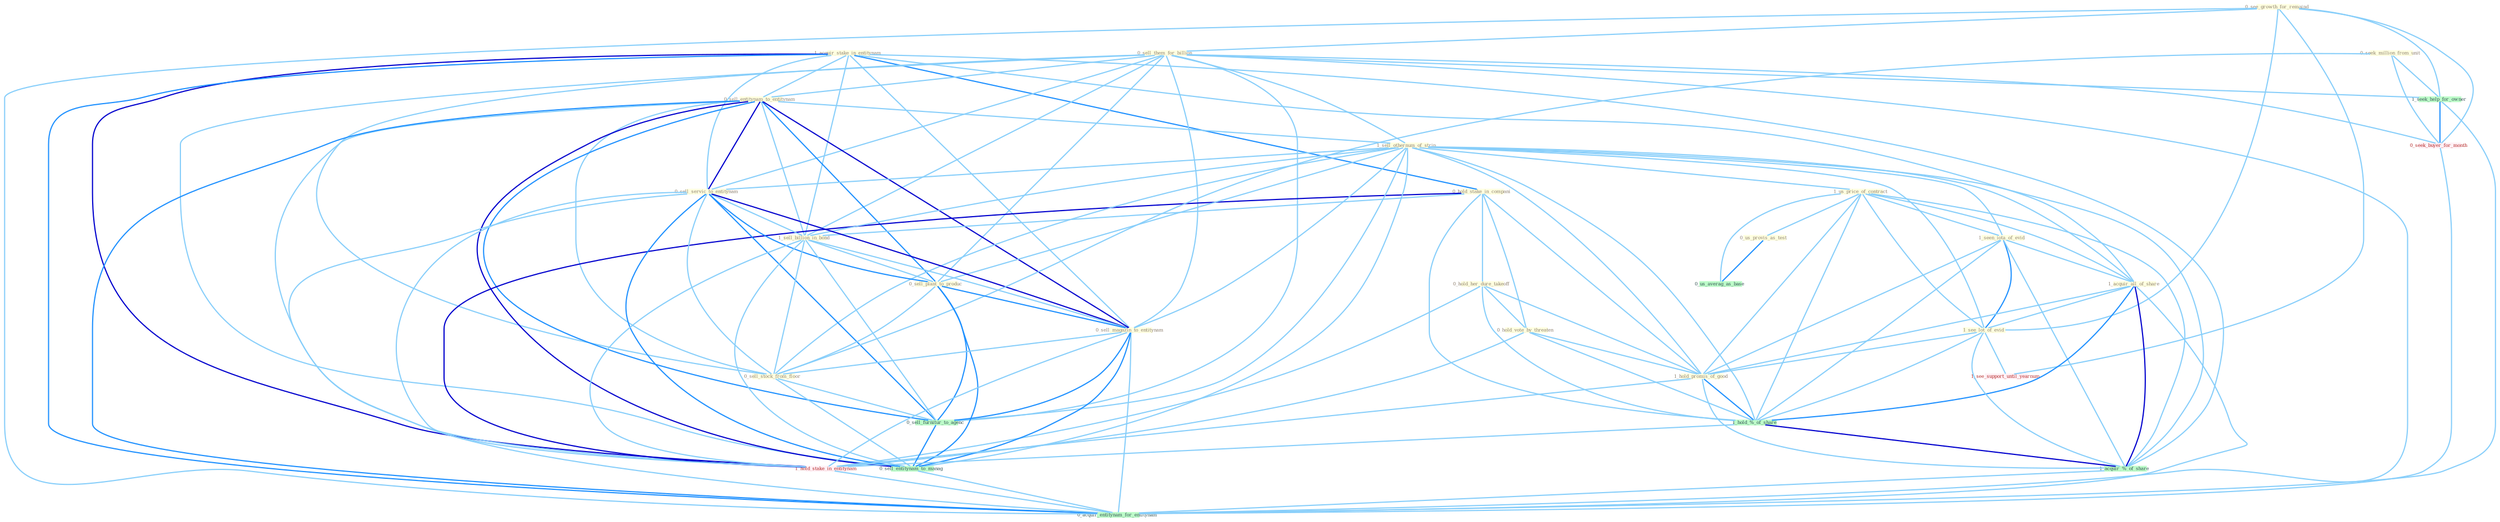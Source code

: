Graph G{ 
    node
    [shape=polygon,style=filled,width=.5,height=.06,color="#BDFCC9",fixedsize=true,fontsize=4,
    fontcolor="#2f4f4f"];
    {node
    [color="#ffffe0", fontcolor="#8b7d6b"] "1_acquir_stake_in_entitynam " "0_see_growth_for_remaind " "0_sell_them_for_billion " "0_sell_entitynam_to_entitynam " "0_hold_stake_in_compani " "0_hold_her_dure_takeoff " "1_sell_othernum_of_strip " "0_hold_vote_by_threaten " "0_sell_servic_to_entitynam " "1_sell_billion_in_bond " "0_seek_million_from_unit " "0_sell_plant_to_produc " "1_us_price_of_contract " "1_seen_iota_of_evid " "1_acquir_all_of_share " "0_sell_magazin_to_entitynam " "1_see_lot_of_evid " "1_hold_promis_of_good " "0_us_provis_as_test " "0_sell_stock_from_floor "}
{node [color="#fff0f5", fontcolor="#b22222"] "1_hold_stake_in_entitynam " "0_seek_buyer_for_month " "1_see_support_until_yearnum "}
edge [color="#B0E2FF"];

	"1_acquir_stake_in_entitynam " -- "0_sell_entitynam_to_entitynam " [w="1", color="#87cefa" ];
	"1_acquir_stake_in_entitynam " -- "0_hold_stake_in_compani " [w="2", color="#1e90ff" , len=0.8];
	"1_acquir_stake_in_entitynam " -- "0_sell_servic_to_entitynam " [w="1", color="#87cefa" ];
	"1_acquir_stake_in_entitynam " -- "1_sell_billion_in_bond " [w="1", color="#87cefa" ];
	"1_acquir_stake_in_entitynam " -- "1_acquir_all_of_share " [w="1", color="#87cefa" ];
	"1_acquir_stake_in_entitynam " -- "0_sell_magazin_to_entitynam " [w="1", color="#87cefa" ];
	"1_acquir_stake_in_entitynam " -- "1_hold_stake_in_entitynam " [w="3", color="#0000cd" , len=0.6];
	"1_acquir_stake_in_entitynam " -- "1_acquir_%_of_share " [w="1", color="#87cefa" ];
	"1_acquir_stake_in_entitynam " -- "0_acquir_entitynam_for_entitynam " [w="2", color="#1e90ff" , len=0.8];
	"0_see_growth_for_remaind " -- "0_sell_them_for_billion " [w="1", color="#87cefa" ];
	"0_see_growth_for_remaind " -- "1_see_lot_of_evid " [w="1", color="#87cefa" ];
	"0_see_growth_for_remaind " -- "1_seek_help_for_owner " [w="1", color="#87cefa" ];
	"0_see_growth_for_remaind " -- "0_seek_buyer_for_month " [w="1", color="#87cefa" ];
	"0_see_growth_for_remaind " -- "1_see_support_until_yearnum " [w="1", color="#87cefa" ];
	"0_see_growth_for_remaind " -- "0_acquir_entitynam_for_entitynam " [w="1", color="#87cefa" ];
	"0_sell_them_for_billion " -- "0_sell_entitynam_to_entitynam " [w="1", color="#87cefa" ];
	"0_sell_them_for_billion " -- "1_sell_othernum_of_strip " [w="1", color="#87cefa" ];
	"0_sell_them_for_billion " -- "0_sell_servic_to_entitynam " [w="1", color="#87cefa" ];
	"0_sell_them_for_billion " -- "1_sell_billion_in_bond " [w="1", color="#87cefa" ];
	"0_sell_them_for_billion " -- "0_sell_plant_to_produc " [w="1", color="#87cefa" ];
	"0_sell_them_for_billion " -- "0_sell_magazin_to_entitynam " [w="1", color="#87cefa" ];
	"0_sell_them_for_billion " -- "0_sell_stock_from_floor " [w="1", color="#87cefa" ];
	"0_sell_them_for_billion " -- "1_seek_help_for_owner " [w="1", color="#87cefa" ];
	"0_sell_them_for_billion " -- "0_seek_buyer_for_month " [w="1", color="#87cefa" ];
	"0_sell_them_for_billion " -- "0_sell_furnitur_to_agenc " [w="1", color="#87cefa" ];
	"0_sell_them_for_billion " -- "0_sell_entitynam_to_manag " [w="1", color="#87cefa" ];
	"0_sell_them_for_billion " -- "0_acquir_entitynam_for_entitynam " [w="1", color="#87cefa" ];
	"0_sell_entitynam_to_entitynam " -- "1_sell_othernum_of_strip " [w="1", color="#87cefa" ];
	"0_sell_entitynam_to_entitynam " -- "0_sell_servic_to_entitynam " [w="3", color="#0000cd" , len=0.6];
	"0_sell_entitynam_to_entitynam " -- "1_sell_billion_in_bond " [w="1", color="#87cefa" ];
	"0_sell_entitynam_to_entitynam " -- "0_sell_plant_to_produc " [w="2", color="#1e90ff" , len=0.8];
	"0_sell_entitynam_to_entitynam " -- "0_sell_magazin_to_entitynam " [w="3", color="#0000cd" , len=0.6];
	"0_sell_entitynam_to_entitynam " -- "0_sell_stock_from_floor " [w="1", color="#87cefa" ];
	"0_sell_entitynam_to_entitynam " -- "1_hold_stake_in_entitynam " [w="1", color="#87cefa" ];
	"0_sell_entitynam_to_entitynam " -- "0_sell_furnitur_to_agenc " [w="2", color="#1e90ff" , len=0.8];
	"0_sell_entitynam_to_entitynam " -- "0_sell_entitynam_to_manag " [w="3", color="#0000cd" , len=0.6];
	"0_sell_entitynam_to_entitynam " -- "0_acquir_entitynam_for_entitynam " [w="2", color="#1e90ff" , len=0.8];
	"0_hold_stake_in_compani " -- "0_hold_her_dure_takeoff " [w="1", color="#87cefa" ];
	"0_hold_stake_in_compani " -- "0_hold_vote_by_threaten " [w="1", color="#87cefa" ];
	"0_hold_stake_in_compani " -- "1_sell_billion_in_bond " [w="1", color="#87cefa" ];
	"0_hold_stake_in_compani " -- "1_hold_promis_of_good " [w="1", color="#87cefa" ];
	"0_hold_stake_in_compani " -- "1_hold_%_of_share " [w="1", color="#87cefa" ];
	"0_hold_stake_in_compani " -- "1_hold_stake_in_entitynam " [w="3", color="#0000cd" , len=0.6];
	"0_hold_her_dure_takeoff " -- "0_hold_vote_by_threaten " [w="1", color="#87cefa" ];
	"0_hold_her_dure_takeoff " -- "1_hold_promis_of_good " [w="1", color="#87cefa" ];
	"0_hold_her_dure_takeoff " -- "1_hold_%_of_share " [w="1", color="#87cefa" ];
	"0_hold_her_dure_takeoff " -- "1_hold_stake_in_entitynam " [w="1", color="#87cefa" ];
	"1_sell_othernum_of_strip " -- "0_sell_servic_to_entitynam " [w="1", color="#87cefa" ];
	"1_sell_othernum_of_strip " -- "1_sell_billion_in_bond " [w="1", color="#87cefa" ];
	"1_sell_othernum_of_strip " -- "0_sell_plant_to_produc " [w="1", color="#87cefa" ];
	"1_sell_othernum_of_strip " -- "1_us_price_of_contract " [w="1", color="#87cefa" ];
	"1_sell_othernum_of_strip " -- "1_seen_iota_of_evid " [w="1", color="#87cefa" ];
	"1_sell_othernum_of_strip " -- "1_acquir_all_of_share " [w="1", color="#87cefa" ];
	"1_sell_othernum_of_strip " -- "0_sell_magazin_to_entitynam " [w="1", color="#87cefa" ];
	"1_sell_othernum_of_strip " -- "1_see_lot_of_evid " [w="1", color="#87cefa" ];
	"1_sell_othernum_of_strip " -- "1_hold_promis_of_good " [w="1", color="#87cefa" ];
	"1_sell_othernum_of_strip " -- "0_sell_stock_from_floor " [w="1", color="#87cefa" ];
	"1_sell_othernum_of_strip " -- "1_hold_%_of_share " [w="1", color="#87cefa" ];
	"1_sell_othernum_of_strip " -- "1_acquir_%_of_share " [w="1", color="#87cefa" ];
	"1_sell_othernum_of_strip " -- "0_sell_furnitur_to_agenc " [w="1", color="#87cefa" ];
	"1_sell_othernum_of_strip " -- "0_sell_entitynam_to_manag " [w="1", color="#87cefa" ];
	"0_hold_vote_by_threaten " -- "1_hold_promis_of_good " [w="1", color="#87cefa" ];
	"0_hold_vote_by_threaten " -- "1_hold_%_of_share " [w="1", color="#87cefa" ];
	"0_hold_vote_by_threaten " -- "1_hold_stake_in_entitynam " [w="1", color="#87cefa" ];
	"0_sell_servic_to_entitynam " -- "1_sell_billion_in_bond " [w="1", color="#87cefa" ];
	"0_sell_servic_to_entitynam " -- "0_sell_plant_to_produc " [w="2", color="#1e90ff" , len=0.8];
	"0_sell_servic_to_entitynam " -- "0_sell_magazin_to_entitynam " [w="3", color="#0000cd" , len=0.6];
	"0_sell_servic_to_entitynam " -- "0_sell_stock_from_floor " [w="1", color="#87cefa" ];
	"0_sell_servic_to_entitynam " -- "1_hold_stake_in_entitynam " [w="1", color="#87cefa" ];
	"0_sell_servic_to_entitynam " -- "0_sell_furnitur_to_agenc " [w="2", color="#1e90ff" , len=0.8];
	"0_sell_servic_to_entitynam " -- "0_sell_entitynam_to_manag " [w="2", color="#1e90ff" , len=0.8];
	"0_sell_servic_to_entitynam " -- "0_acquir_entitynam_for_entitynam " [w="1", color="#87cefa" ];
	"1_sell_billion_in_bond " -- "0_sell_plant_to_produc " [w="1", color="#87cefa" ];
	"1_sell_billion_in_bond " -- "0_sell_magazin_to_entitynam " [w="1", color="#87cefa" ];
	"1_sell_billion_in_bond " -- "0_sell_stock_from_floor " [w="1", color="#87cefa" ];
	"1_sell_billion_in_bond " -- "1_hold_stake_in_entitynam " [w="1", color="#87cefa" ];
	"1_sell_billion_in_bond " -- "0_sell_furnitur_to_agenc " [w="1", color="#87cefa" ];
	"1_sell_billion_in_bond " -- "0_sell_entitynam_to_manag " [w="1", color="#87cefa" ];
	"0_seek_million_from_unit " -- "0_sell_stock_from_floor " [w="1", color="#87cefa" ];
	"0_seek_million_from_unit " -- "1_seek_help_for_owner " [w="1", color="#87cefa" ];
	"0_seek_million_from_unit " -- "0_seek_buyer_for_month " [w="1", color="#87cefa" ];
	"0_sell_plant_to_produc " -- "0_sell_magazin_to_entitynam " [w="2", color="#1e90ff" , len=0.8];
	"0_sell_plant_to_produc " -- "0_sell_stock_from_floor " [w="1", color="#87cefa" ];
	"0_sell_plant_to_produc " -- "0_sell_furnitur_to_agenc " [w="2", color="#1e90ff" , len=0.8];
	"0_sell_plant_to_produc " -- "0_sell_entitynam_to_manag " [w="2", color="#1e90ff" , len=0.8];
	"1_us_price_of_contract " -- "1_seen_iota_of_evid " [w="1", color="#87cefa" ];
	"1_us_price_of_contract " -- "1_acquir_all_of_share " [w="1", color="#87cefa" ];
	"1_us_price_of_contract " -- "1_see_lot_of_evid " [w="1", color="#87cefa" ];
	"1_us_price_of_contract " -- "1_hold_promis_of_good " [w="1", color="#87cefa" ];
	"1_us_price_of_contract " -- "0_us_provis_as_test " [w="1", color="#87cefa" ];
	"1_us_price_of_contract " -- "1_hold_%_of_share " [w="1", color="#87cefa" ];
	"1_us_price_of_contract " -- "1_acquir_%_of_share " [w="1", color="#87cefa" ];
	"1_us_price_of_contract " -- "0_us_averag_as_base " [w="1", color="#87cefa" ];
	"1_seen_iota_of_evid " -- "1_acquir_all_of_share " [w="1", color="#87cefa" ];
	"1_seen_iota_of_evid " -- "1_see_lot_of_evid " [w="2", color="#1e90ff" , len=0.8];
	"1_seen_iota_of_evid " -- "1_hold_promis_of_good " [w="1", color="#87cefa" ];
	"1_seen_iota_of_evid " -- "1_hold_%_of_share " [w="1", color="#87cefa" ];
	"1_seen_iota_of_evid " -- "1_acquir_%_of_share " [w="1", color="#87cefa" ];
	"1_acquir_all_of_share " -- "1_see_lot_of_evid " [w="1", color="#87cefa" ];
	"1_acquir_all_of_share " -- "1_hold_promis_of_good " [w="1", color="#87cefa" ];
	"1_acquir_all_of_share " -- "1_hold_%_of_share " [w="2", color="#1e90ff" , len=0.8];
	"1_acquir_all_of_share " -- "1_acquir_%_of_share " [w="3", color="#0000cd" , len=0.6];
	"1_acquir_all_of_share " -- "0_acquir_entitynam_for_entitynam " [w="1", color="#87cefa" ];
	"0_sell_magazin_to_entitynam " -- "0_sell_stock_from_floor " [w="1", color="#87cefa" ];
	"0_sell_magazin_to_entitynam " -- "1_hold_stake_in_entitynam " [w="1", color="#87cefa" ];
	"0_sell_magazin_to_entitynam " -- "0_sell_furnitur_to_agenc " [w="2", color="#1e90ff" , len=0.8];
	"0_sell_magazin_to_entitynam " -- "0_sell_entitynam_to_manag " [w="2", color="#1e90ff" , len=0.8];
	"0_sell_magazin_to_entitynam " -- "0_acquir_entitynam_for_entitynam " [w="1", color="#87cefa" ];
	"1_see_lot_of_evid " -- "1_hold_promis_of_good " [w="1", color="#87cefa" ];
	"1_see_lot_of_evid " -- "1_hold_%_of_share " [w="1", color="#87cefa" ];
	"1_see_lot_of_evid " -- "1_acquir_%_of_share " [w="1", color="#87cefa" ];
	"1_see_lot_of_evid " -- "1_see_support_until_yearnum " [w="1", color="#87cefa" ];
	"1_hold_promis_of_good " -- "1_hold_%_of_share " [w="2", color="#1e90ff" , len=0.8];
	"1_hold_promis_of_good " -- "1_hold_stake_in_entitynam " [w="1", color="#87cefa" ];
	"1_hold_promis_of_good " -- "1_acquir_%_of_share " [w="1", color="#87cefa" ];
	"0_us_provis_as_test " -- "0_us_averag_as_base " [w="2", color="#1e90ff" , len=0.8];
	"0_sell_stock_from_floor " -- "0_sell_furnitur_to_agenc " [w="1", color="#87cefa" ];
	"0_sell_stock_from_floor " -- "0_sell_entitynam_to_manag " [w="1", color="#87cefa" ];
	"1_hold_%_of_share " -- "1_hold_stake_in_entitynam " [w="1", color="#87cefa" ];
	"1_hold_%_of_share " -- "1_acquir_%_of_share " [w="3", color="#0000cd" , len=0.6];
	"1_hold_stake_in_entitynam " -- "0_acquir_entitynam_for_entitynam " [w="1", color="#87cefa" ];
	"1_seek_help_for_owner " -- "0_seek_buyer_for_month " [w="2", color="#1e90ff" , len=0.8];
	"1_seek_help_for_owner " -- "0_acquir_entitynam_for_entitynam " [w="1", color="#87cefa" ];
	"0_seek_buyer_for_month " -- "0_acquir_entitynam_for_entitynam " [w="1", color="#87cefa" ];
	"1_acquir_%_of_share " -- "0_acquir_entitynam_for_entitynam " [w="1", color="#87cefa" ];
	"0_sell_furnitur_to_agenc " -- "0_sell_entitynam_to_manag " [w="2", color="#1e90ff" , len=0.8];
	"0_sell_entitynam_to_manag " -- "0_acquir_entitynam_for_entitynam " [w="1", color="#87cefa" ];
}